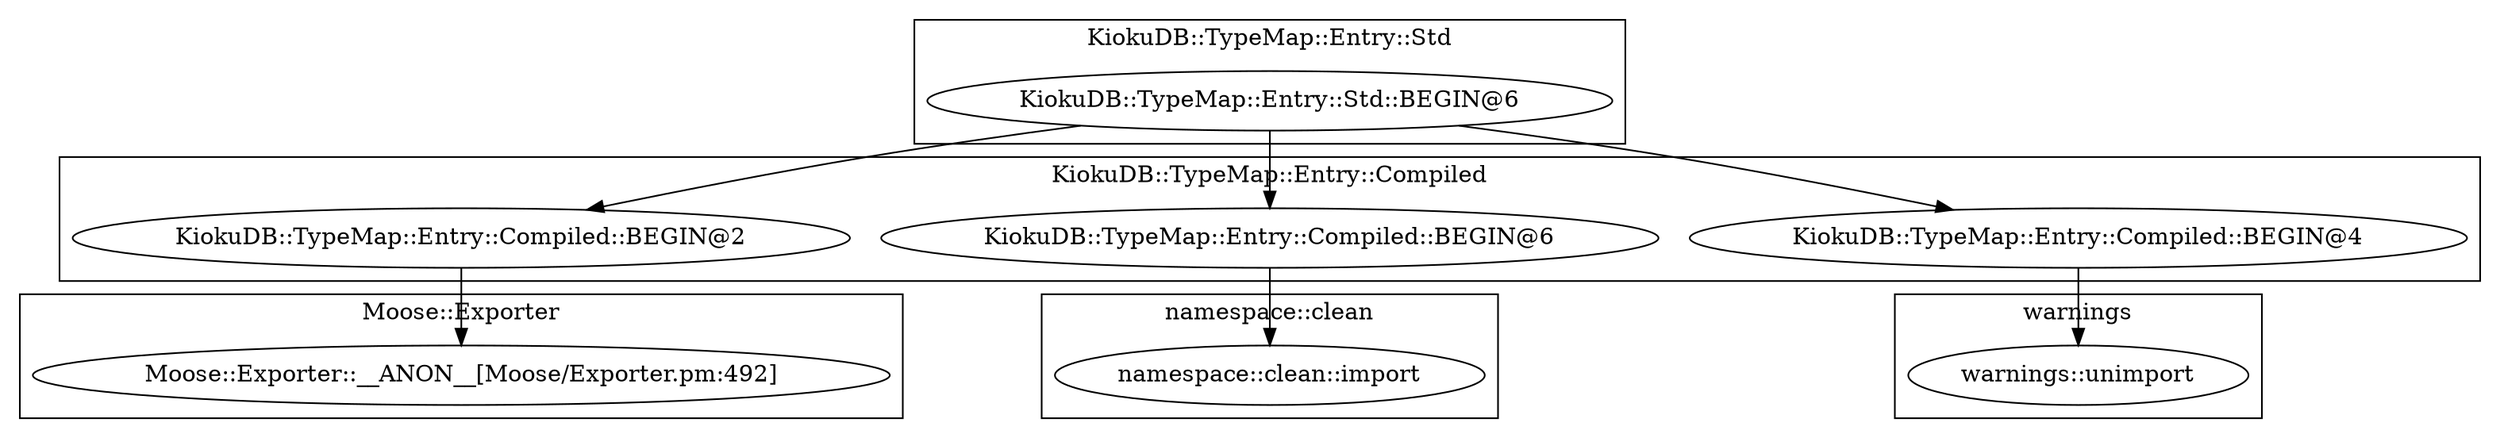 digraph {
graph [overlap=false]
subgraph cluster_namespace_clean {
	label="namespace::clean";
	"namespace::clean::import";
}
subgraph cluster_warnings {
	label="warnings";
	"warnings::unimport";
}
subgraph cluster_KiokuDB_TypeMap_Entry_Std {
	label="KiokuDB::TypeMap::Entry::Std";
	"KiokuDB::TypeMap::Entry::Std::BEGIN@6";
}
subgraph cluster_KiokuDB_TypeMap_Entry_Compiled {
	label="KiokuDB::TypeMap::Entry::Compiled";
	"KiokuDB::TypeMap::Entry::Compiled::BEGIN@2";
	"KiokuDB::TypeMap::Entry::Compiled::BEGIN@6";
	"KiokuDB::TypeMap::Entry::Compiled::BEGIN@4";
}
subgraph cluster_Moose_Exporter {
	label="Moose::Exporter";
	"Moose::Exporter::__ANON__[Moose/Exporter.pm:492]";
}
"KiokuDB::TypeMap::Entry::Std::BEGIN@6" -> "KiokuDB::TypeMap::Entry::Compiled::BEGIN@6";
"KiokuDB::TypeMap::Entry::Std::BEGIN@6" -> "KiokuDB::TypeMap::Entry::Compiled::BEGIN@2";
"KiokuDB::TypeMap::Entry::Compiled::BEGIN@6" -> "namespace::clean::import";
"KiokuDB::TypeMap::Entry::Compiled::BEGIN@2" -> "Moose::Exporter::__ANON__[Moose/Exporter.pm:492]";
"KiokuDB::TypeMap::Entry::Std::BEGIN@6" -> "KiokuDB::TypeMap::Entry::Compiled::BEGIN@4";
"KiokuDB::TypeMap::Entry::Compiled::BEGIN@4" -> "warnings::unimport";
}
